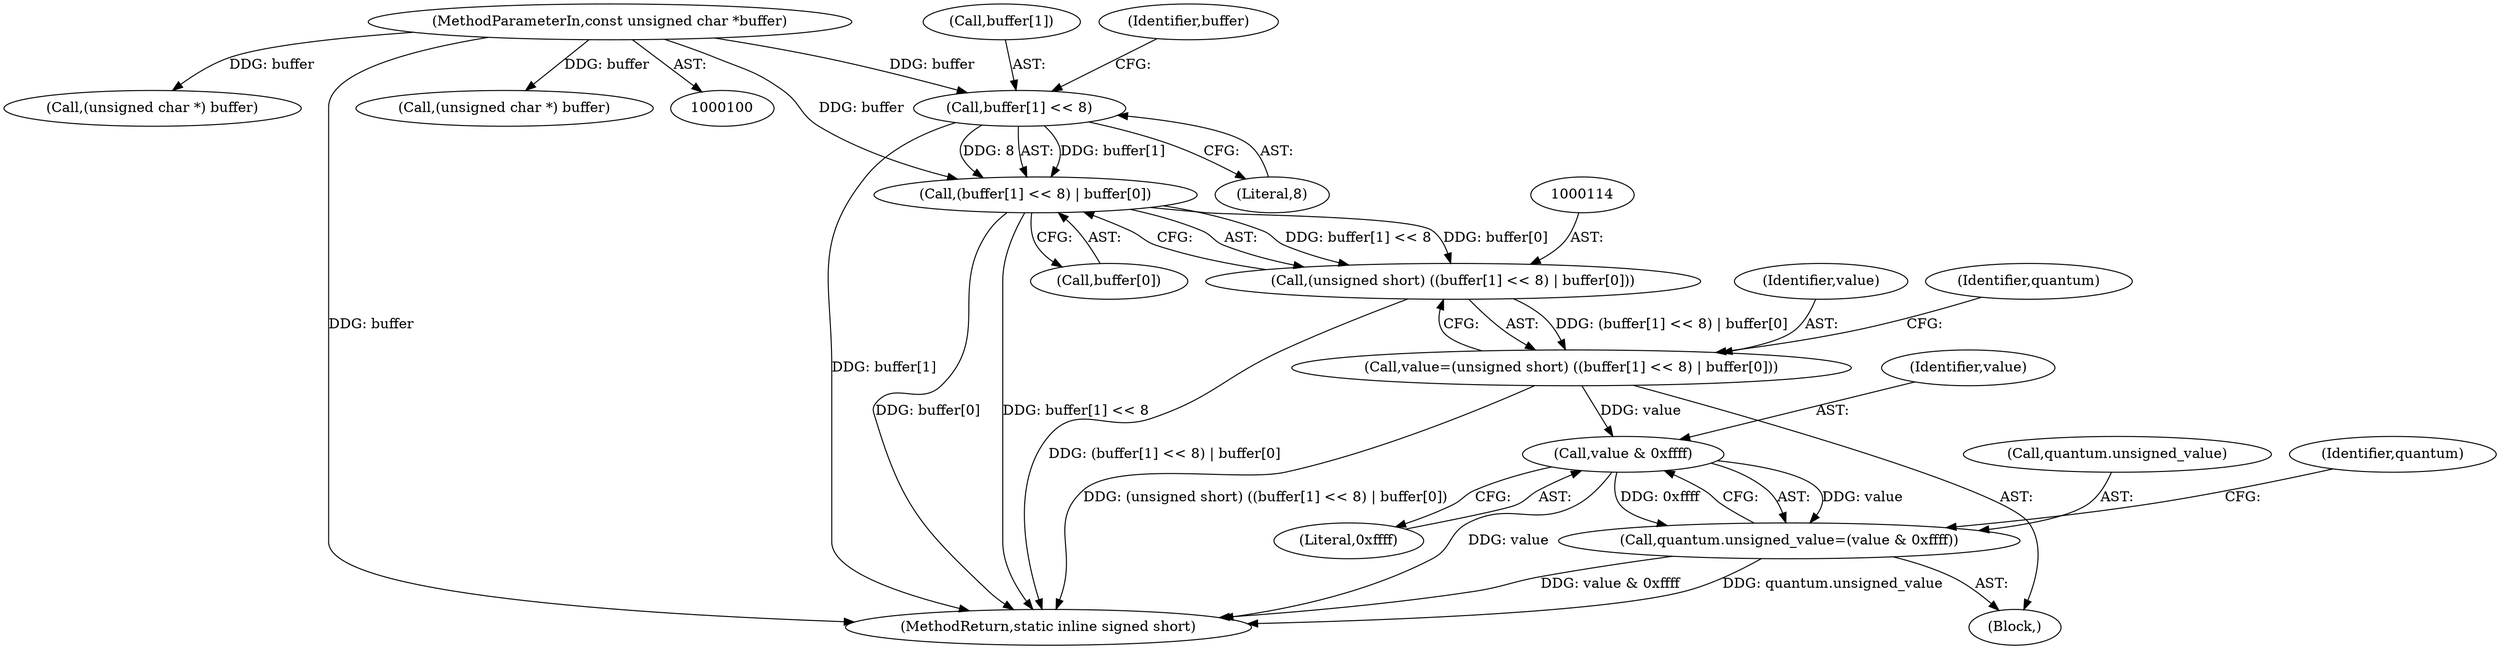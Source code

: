 digraph "1_ImageMagick_d8ab7f046587f2e9f734b687ba7e6e10147c294b_9@pointer" {
"1000116" [label="(Call,buffer[1] << 8)"];
"1000102" [label="(MethodParameterIn,const unsigned char *buffer)"];
"1000115" [label="(Call,(buffer[1] << 8) | buffer[0])"];
"1000113" [label="(Call,(unsigned short) ((buffer[1] << 8) | buffer[0]))"];
"1000111" [label="(Call,value=(unsigned short) ((buffer[1] << 8) | buffer[0]))"];
"1000128" [label="(Call,value & 0xffff)"];
"1000124" [label="(Call,quantum.unsigned_value=(value & 0xffff))"];
"1000116" [label="(Call,buffer[1] << 8)"];
"1000130" [label="(Literal,0xffff)"];
"1000142" [label="(Call,(unsigned char *) buffer)"];
"1000111" [label="(Call,value=(unsigned short) ((buffer[1] << 8) | buffer[0]))"];
"1000117" [label="(Call,buffer[1])"];
"1000125" [label="(Call,quantum.unsigned_value)"];
"1000102" [label="(MethodParameterIn,const unsigned char *buffer)"];
"1000163" [label="(MethodReturn,static inline signed short)"];
"1000120" [label="(Literal,8)"];
"1000115" [label="(Call,(buffer[1] << 8) | buffer[0])"];
"1000110" [label="(Block,)"];
"1000124" [label="(Call,quantum.unsigned_value=(value & 0xffff))"];
"1000133" [label="(Identifier,quantum)"];
"1000113" [label="(Call,(unsigned short) ((buffer[1] << 8) | buffer[0]))"];
"1000129" [label="(Identifier,value)"];
"1000112" [label="(Identifier,value)"];
"1000128" [label="(Call,value & 0xffff)"];
"1000148" [label="(Call,(unsigned char *) buffer)"];
"1000122" [label="(Identifier,buffer)"];
"1000126" [label="(Identifier,quantum)"];
"1000121" [label="(Call,buffer[0])"];
"1000116" -> "1000115"  [label="AST: "];
"1000116" -> "1000120"  [label="CFG: "];
"1000117" -> "1000116"  [label="AST: "];
"1000120" -> "1000116"  [label="AST: "];
"1000122" -> "1000116"  [label="CFG: "];
"1000116" -> "1000163"  [label="DDG: buffer[1]"];
"1000116" -> "1000115"  [label="DDG: buffer[1]"];
"1000116" -> "1000115"  [label="DDG: 8"];
"1000102" -> "1000116"  [label="DDG: buffer"];
"1000102" -> "1000100"  [label="AST: "];
"1000102" -> "1000163"  [label="DDG: buffer"];
"1000102" -> "1000115"  [label="DDG: buffer"];
"1000102" -> "1000142"  [label="DDG: buffer"];
"1000102" -> "1000148"  [label="DDG: buffer"];
"1000115" -> "1000113"  [label="AST: "];
"1000115" -> "1000121"  [label="CFG: "];
"1000121" -> "1000115"  [label="AST: "];
"1000113" -> "1000115"  [label="CFG: "];
"1000115" -> "1000163"  [label="DDG: buffer[0]"];
"1000115" -> "1000163"  [label="DDG: buffer[1] << 8"];
"1000115" -> "1000113"  [label="DDG: buffer[1] << 8"];
"1000115" -> "1000113"  [label="DDG: buffer[0]"];
"1000113" -> "1000111"  [label="AST: "];
"1000114" -> "1000113"  [label="AST: "];
"1000111" -> "1000113"  [label="CFG: "];
"1000113" -> "1000163"  [label="DDG: (buffer[1] << 8) | buffer[0]"];
"1000113" -> "1000111"  [label="DDG: (buffer[1] << 8) | buffer[0]"];
"1000111" -> "1000110"  [label="AST: "];
"1000112" -> "1000111"  [label="AST: "];
"1000126" -> "1000111"  [label="CFG: "];
"1000111" -> "1000163"  [label="DDG: (unsigned short) ((buffer[1] << 8) | buffer[0])"];
"1000111" -> "1000128"  [label="DDG: value"];
"1000128" -> "1000124"  [label="AST: "];
"1000128" -> "1000130"  [label="CFG: "];
"1000129" -> "1000128"  [label="AST: "];
"1000130" -> "1000128"  [label="AST: "];
"1000124" -> "1000128"  [label="CFG: "];
"1000128" -> "1000163"  [label="DDG: value"];
"1000128" -> "1000124"  [label="DDG: value"];
"1000128" -> "1000124"  [label="DDG: 0xffff"];
"1000124" -> "1000110"  [label="AST: "];
"1000125" -> "1000124"  [label="AST: "];
"1000133" -> "1000124"  [label="CFG: "];
"1000124" -> "1000163"  [label="DDG: quantum.unsigned_value"];
"1000124" -> "1000163"  [label="DDG: value & 0xffff"];
}
